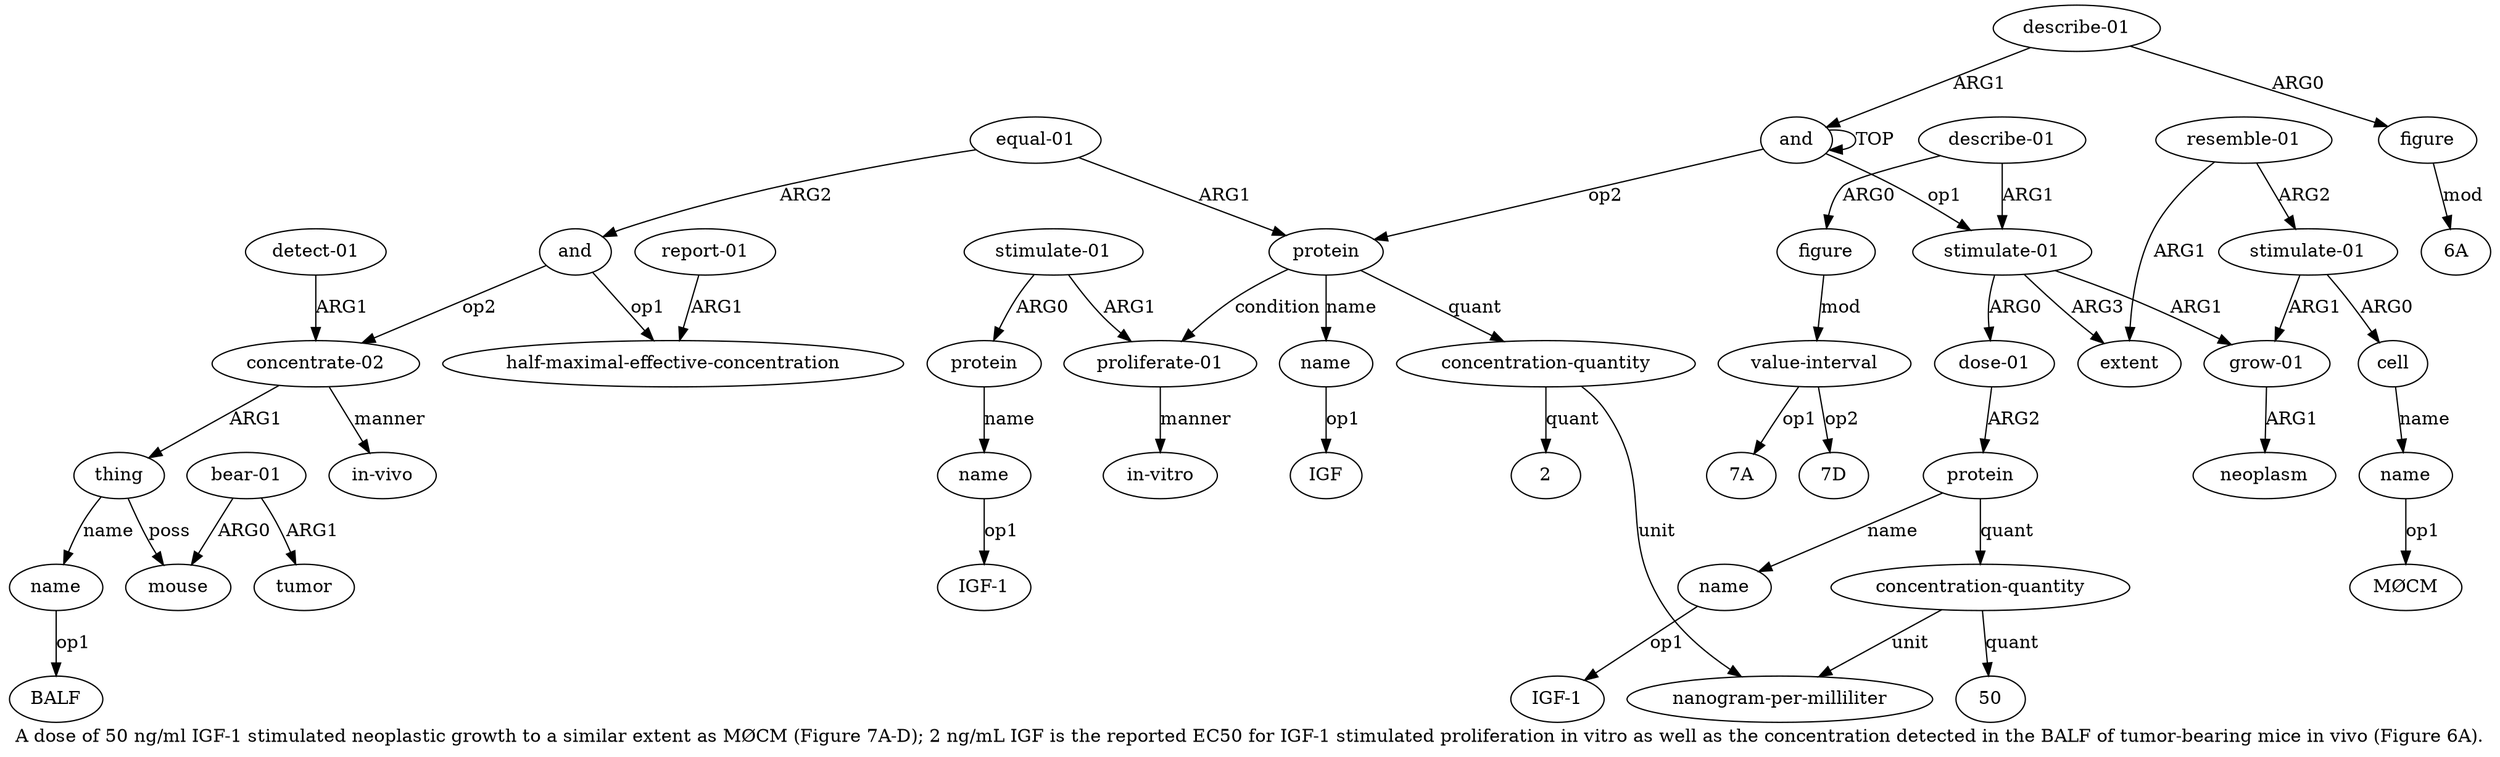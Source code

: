 digraph  {
	graph [label="A dose of 50 ng/ml IGF-1 stimulated neoplastic growth to a similar extent as MØCM (Figure 7A-D); 2 ng/mL IGF is the reported EC50 \
for IGF-1 stimulated proliferation in vitro as well as the concentration detected in the BALF of tumor-bearing mice in vivo (Figure \
6A)."];
	node [label="\N"];
	a20	 [color=black,
		gold_ind=20,
		gold_label="equal-01",
		label="equal-01",
		test_ind=20,
		test_label="equal-01"];
	a21	 [color=black,
		gold_ind=21,
		gold_label=and,
		label=and,
		test_ind=21,
		test_label=and];
	a20 -> a21 [key=0,
	color=black,
	gold_label=ARG2,
	label=ARG2,
	test_label=ARG2];
a17 [color=black,
	gold_ind=17,
	gold_label=protein,
	label=protein,
	test_ind=17,
	test_label=protein];
a20 -> a17 [key=0,
color=black,
gold_label=ARG1,
label=ARG1,
test_label=ARG1];
a22 [color=black,
gold_ind=22,
gold_label="half-maximal-effective-concentration",
label="half-maximal-effective-concentration",
test_ind=22,
test_label="half-maximal-effective-concentration"];
a21 -> a22 [key=0,
color=black,
gold_label=op1,
label=op1,
test_label=op1];
a24 [color=black,
gold_ind=24,
gold_label="concentrate-02",
label="concentrate-02",
test_ind=24,
test_label="concentrate-02"];
a21 -> a24 [key=0,
color=black,
gold_label=op2,
label=op2,
test_label=op2];
a23 [color=black,
gold_ind=23,
gold_label="report-01",
label="report-01",
test_ind=23,
test_label="report-01"];
a23 -> a22 [key=0,
color=black,
gold_label=ARG1,
label=ARG1,
test_label=ARG1];
a25 [color=black,
gold_ind=25,
gold_label=thing,
label=thing,
test_ind=25,
test_label=thing];
a24 -> a25 [key=0,
color=black,
gold_label=ARG1,
label=ARG1,
test_label=ARG1];
a31 [color=black,
gold_ind=31,
gold_label="in-vivo",
label="in-vivo",
test_ind=31,
test_label="in-vivo"];
a24 -> a31 [key=0,
color=black,
gold_label=manner,
label=manner,
test_label=manner];
a26 [color=black,
gold_ind=26,
gold_label=name,
label=name,
test_ind=26,
test_label=name];
a25 -> a26 [key=0,
color=black,
gold_label=name,
label=name,
test_label=name];
a27 [color=black,
gold_ind=27,
gold_label=mouse,
label=mouse,
test_ind=27,
test_label=mouse];
a25 -> a27 [key=0,
color=black,
gold_label=poss,
label=poss,
test_label=poss];
"a26 BALF" [color=black,
gold_ind=-1,
gold_label=BALF,
label=BALF,
test_ind=-1,
test_label=BALF];
a26 -> "a26 BALF" [key=0,
color=black,
gold_label=op1,
label=op1,
test_label=op1];
a28 [color=black,
gold_ind=28,
gold_label="bear-01",
label="bear-01",
test_ind=28,
test_label="bear-01"];
a28 -> a27 [key=0,
color=black,
gold_label=ARG0,
label=ARG0,
test_label=ARG0];
a29 [color=black,
gold_ind=29,
gold_label=tumor,
label=tumor,
test_ind=29,
test_label=tumor];
a28 -> a29 [key=0,
color=black,
gold_label=ARG1,
label=ARG1,
test_label=ARG1];
"a5 50" [color=black,
gold_ind=-1,
gold_label=50,
label=50,
test_ind=-1,
test_label=50];
a30 [color=black,
gold_ind=30,
gold_label="detect-01",
label="detect-01",
test_ind=30,
test_label="detect-01"];
a30 -> a24 [key=0,
color=black,
gold_label=ARG1,
label=ARG1,
test_label=ARG1];
a37 [color=black,
gold_ind=37,
gold_label="describe-01",
label="describe-01",
test_ind=37,
test_label="describe-01"];
a38 [color=black,
gold_ind=38,
gold_label=figure,
label=figure,
test_ind=38,
test_label=figure];
a37 -> a38 [key=0,
color=black,
gold_label=ARG0,
label=ARG0,
test_label=ARG0];
a0 [color=black,
gold_ind=0,
gold_label=and,
label=and,
test_ind=0,
test_label=and];
a37 -> a0 [key=0,
color=black,
gold_label=ARG1,
label=ARG1,
test_label=ARG1];
a36 [color=black,
gold_ind=36,
gold_label="in-vitro",
label="in-vitro",
test_ind=36,
test_label="in-vitro"];
a33 [color=black,
gold_ind=33,
gold_label="stimulate-01",
label="stimulate-01",
test_ind=33,
test_label="stimulate-01"];
a34 [color=black,
gold_ind=34,
gold_label=protein,
label=protein,
test_ind=34,
test_label=protein];
a33 -> a34 [key=0,
color=black,
gold_label=ARG0,
label=ARG0,
test_label=ARG0];
a32 [color=black,
gold_ind=32,
gold_label="proliferate-01",
label="proliferate-01",
test_ind=32,
test_label="proliferate-01"];
a33 -> a32 [key=0,
color=black,
gold_label=ARG1,
label=ARG1,
test_label=ARG1];
a35 [color=black,
gold_ind=35,
gold_label=name,
label=name,
test_ind=35,
test_label=name];
"a35 IGF-1" [color=black,
gold_ind=-1,
gold_label="IGF-1",
label="IGF-1",
test_ind=-1,
test_label="IGF-1"];
a35 -> "a35 IGF-1" [key=0,
color=black,
gold_label=op1,
label=op1,
test_label=op1];
a34 -> a35 [key=0,
color=black,
gold_label=name,
label=name,
test_label=name];
"a16 7A" [color=black,
gold_ind=-1,
gold_label="7A",
label="7A",
test_ind=-1,
test_label="7A"];
"a18 IGF" [color=black,
gold_ind=-1,
gold_label=IGF,
label=IGF,
test_ind=-1,
test_label=IGF];
a32 -> a36 [key=0,
color=black,
gold_label=manner,
label=manner,
test_label=manner];
a15 [color=black,
gold_ind=15,
gold_label=figure,
label=figure,
test_ind=15,
test_label=figure];
a16 [color=black,
gold_ind=16,
gold_label="value-interval",
label="value-interval",
test_ind=16,
test_label="value-interval"];
a15 -> a16 [key=0,
color=black,
gold_label=mod,
label=mod,
test_label=mod];
a14 [color=black,
gold_ind=14,
gold_label="describe-01",
label="describe-01",
test_ind=14,
test_label="describe-01"];
a14 -> a15 [key=0,
color=black,
gold_label=ARG0,
label=ARG0,
test_label=ARG0];
a1 [color=black,
gold_ind=1,
gold_label="stimulate-01",
label="stimulate-01",
test_ind=1,
test_label="stimulate-01"];
a14 -> a1 [key=0,
color=black,
gold_label=ARG1,
label=ARG1,
test_label=ARG1];
a17 -> a32 [key=0,
color=black,
gold_label=condition,
label=condition,
test_label=condition];
a19 [color=black,
gold_ind=19,
gold_label="concentration-quantity",
label="concentration-quantity",
test_ind=19,
test_label="concentration-quantity"];
a17 -> a19 [key=0,
color=black,
gold_label=quant,
label=quant,
test_label=quant];
a18 [color=black,
gold_ind=18,
gold_label=name,
label=name,
test_ind=18,
test_label=name];
a17 -> a18 [key=0,
color=black,
gold_label=name,
label=name,
test_label=name];
a16 -> "a16 7A" [key=0,
color=black,
gold_label=op1,
label=op1,
test_label=op1];
"a16 7D" [color=black,
gold_ind=-1,
gold_label="7D",
label="7D",
test_ind=-1,
test_label="7D"];
a16 -> "a16 7D" [key=0,
color=black,
gold_label=op2,
label=op2,
test_label=op2];
a11 [color=black,
gold_ind=11,
gold_label="stimulate-01",
label="stimulate-01",
test_ind=11,
test_label="stimulate-01"];
a12 [color=black,
gold_ind=12,
gold_label=cell,
label=cell,
test_ind=12,
test_label=cell];
a11 -> a12 [key=0,
color=black,
gold_label=ARG0,
label=ARG0,
test_label=ARG0];
a7 [color=black,
gold_ind=7,
gold_label="grow-01",
label="grow-01",
test_ind=7,
test_label="grow-01"];
a11 -> a7 [key=0,
color=black,
gold_label=ARG1,
label=ARG1,
test_label=ARG1];
a10 [color=black,
gold_ind=10,
gold_label="resemble-01",
label="resemble-01",
test_ind=10,
test_label="resemble-01"];
a10 -> a11 [key=0,
color=black,
gold_label=ARG2,
label=ARG2,
test_label=ARG2];
a9 [color=black,
gold_ind=9,
gold_label=extent,
label=extent,
test_ind=9,
test_label=extent];
a10 -> a9 [key=0,
color=black,
gold_label=ARG1,
label=ARG1,
test_label=ARG1];
a13 [color=black,
gold_ind=13,
gold_label=name,
label=name,
test_ind=13,
test_label=name];
"a13 MØCM" [color=black,
gold_ind=-1,
gold_label=MØCM,
label=MØCM,
test_ind=-1,
test_label=MØCM];
a13 -> "a13 MØCM" [key=0,
color=black,
gold_label=op1,
label=op1,
test_label=op1];
a12 -> a13 [key=0,
color=black,
gold_label=name,
label=name,
test_label=name];
"a38 6A" [color=black,
gold_ind=-1,
gold_label="6A",
label="6A",
test_ind=-1,
test_label="6A"];
a38 -> "a38 6A" [key=0,
color=black,
gold_label=mod,
label=mod,
test_label=mod];
a6 [color=black,
gold_ind=6,
gold_label="nanogram-per-milliliter",
label="nanogram-per-milliliter",
test_ind=6,
test_label="nanogram-per-milliliter"];
a19 -> a6 [key=0,
color=black,
gold_label=unit,
label=unit,
test_label=unit];
"a19 2" [color=black,
gold_ind=-1,
gold_label=2,
label=2,
test_ind=-1,
test_label=2];
a19 -> "a19 2" [key=0,
color=black,
gold_label=quant,
label=quant,
test_label=quant];
a18 -> "a18 IGF" [key=0,
color=black,
gold_label=op1,
label=op1,
test_label=op1];
a2 [color=black,
gold_ind=2,
gold_label="dose-01",
label="dose-01",
test_ind=2,
test_label="dose-01"];
a1 -> a2 [key=0,
color=black,
gold_label=ARG0,
label=ARG0,
test_label=ARG0];
a1 -> a7 [key=0,
color=black,
gold_label=ARG1,
label=ARG1,
test_label=ARG1];
a1 -> a9 [key=0,
color=black,
gold_label=ARG3,
label=ARG3,
test_label=ARG3];
a0 -> a17 [key=0,
color=black,
gold_label=op2,
label=op2,
test_label=op2];
a0 -> a1 [key=0,
color=black,
gold_label=op1,
label=op1,
test_label=op1];
a0 -> a0 [key=0,
color=black,
gold_label=TOP,
label=TOP,
test_label=TOP];
a3 [color=black,
gold_ind=3,
gold_label=protein,
label=protein,
test_ind=3,
test_label=protein];
a5 [color=black,
gold_ind=5,
gold_label="concentration-quantity",
label="concentration-quantity",
test_ind=5,
test_label="concentration-quantity"];
a3 -> a5 [key=0,
color=black,
gold_label=quant,
label=quant,
test_label=quant];
a4 [color=black,
gold_ind=4,
gold_label=name,
label=name,
test_ind=4,
test_label=name];
a3 -> a4 [key=0,
color=black,
gold_label=name,
label=name,
test_label=name];
a2 -> a3 [key=0,
color=black,
gold_label=ARG2,
label=ARG2,
test_label=ARG2];
a5 -> "a5 50" [key=0,
color=black,
gold_label=quant,
label=quant,
test_label=quant];
a5 -> a6 [key=0,
color=black,
gold_label=unit,
label=unit,
test_label=unit];
"a4 IGF-1" [color=black,
gold_ind=-1,
gold_label="IGF-1",
label="IGF-1",
test_ind=-1,
test_label="IGF-1"];
a4 -> "a4 IGF-1" [key=0,
color=black,
gold_label=op1,
label=op1,
test_label=op1];
a8 [color=black,
gold_ind=8,
gold_label=neoplasm,
label=neoplasm,
test_ind=8,
test_label=neoplasm];
a7 -> a8 [key=0,
color=black,
gold_label=ARG1,
label=ARG1,
test_label=ARG1];
}
